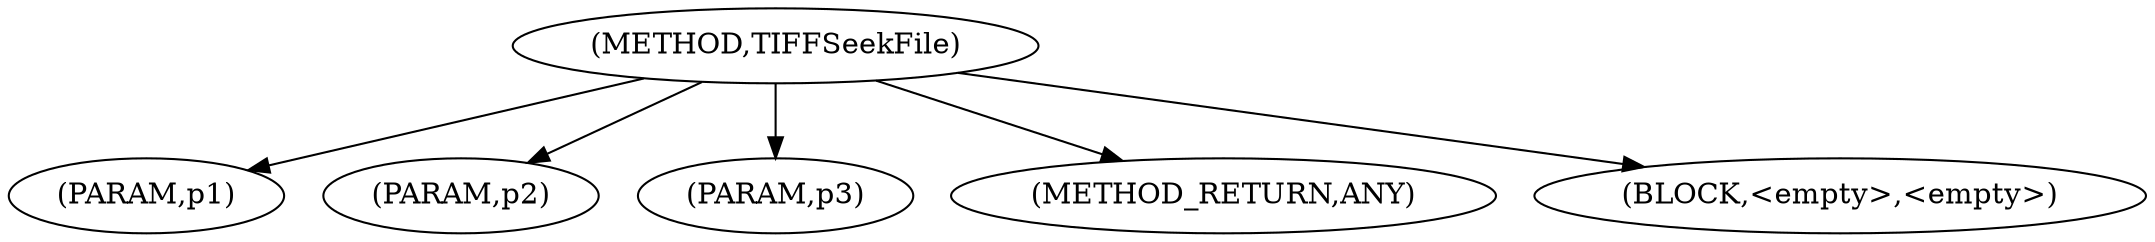 digraph "TIFFSeekFile" {  
"100008" [label = <(METHOD,TIFFSeekFile)> ]
"100009" [label = <(PARAM,p1)> ]
"100010" [label = <(PARAM,p2)> ]
"100011" [label = <(PARAM,p3)> ]
"100012" [label = <(METHOD_RETURN,ANY)> ]
"100013" [label = <(BLOCK,&lt;empty&gt;,&lt;empty&gt;)> ]
  "100008" -> "100012" 
  "100008" -> "100009" 
  "100008" -> "100013" 
  "100008" -> "100010" 
  "100008" -> "100011" 
}
